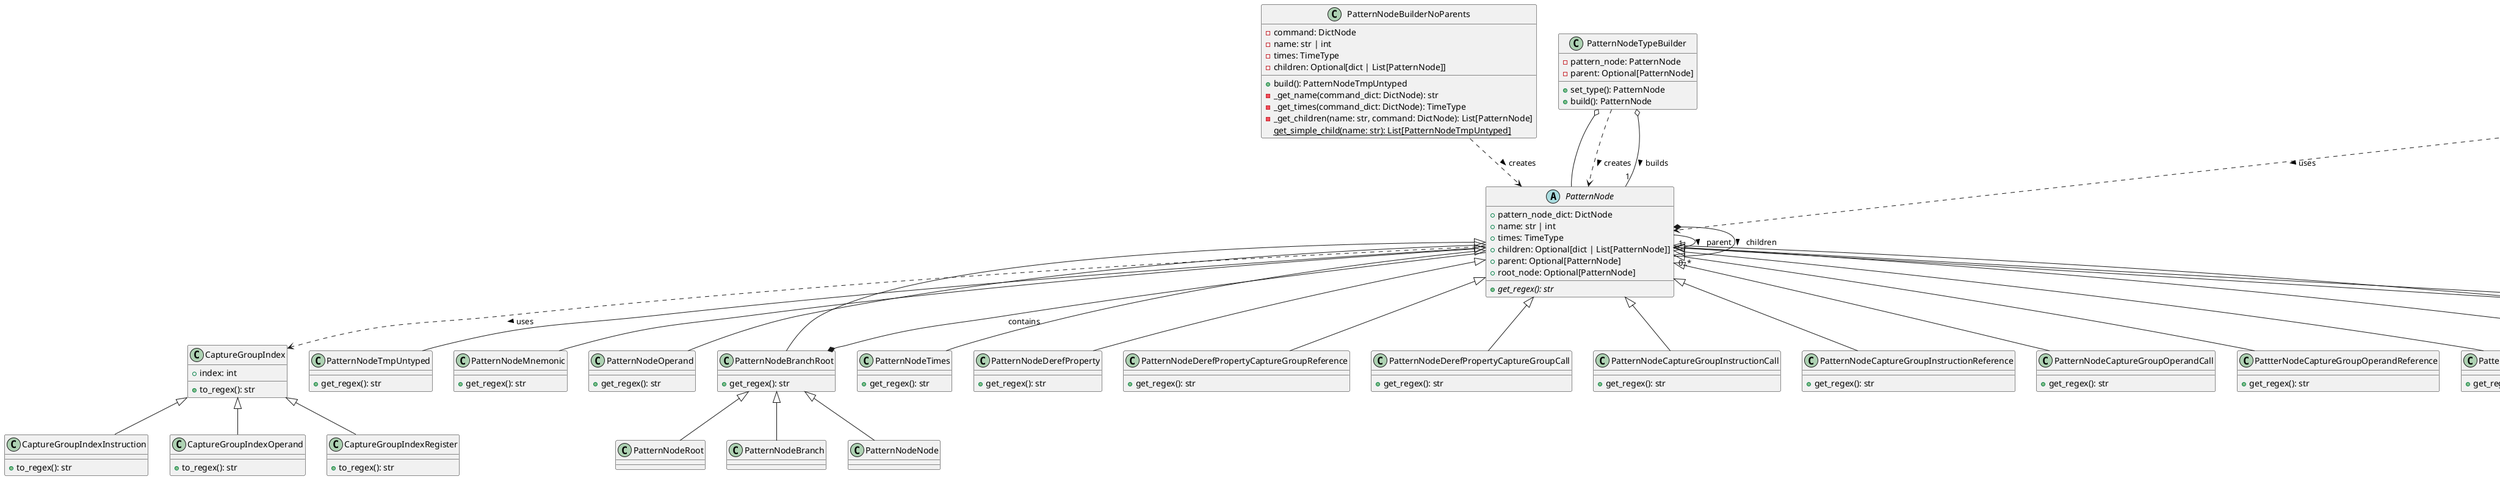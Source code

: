 @startuml regex_module_class_diagram

abstract class File2Regex {
    {static} +load_file(file): Any
    +produce_regex()
    +get_assembly_style(): DisassStyle
}

class Yaml2Regex {
    -loaded_file: Any
    -macros_from_terminal_filepath: Optional[List[str]]
    {static} +load_file(file: str): Any
    +produce_regex(): str
    -_get_pattern(): PatternTree
    -load_macros_from_args(): List[Dict]
    -_generate_rule_tree(patterns: PatternTree): PatternNode
    +get_assembly_style(): DisassStyle
    +get_valid_addr_range(): Optional[ValidAddrRange]
}

class MacroExpander {
    +resolve_all_macros(macros: List[Dict], tree: PatternTree): PatternTree
    -_resolve_macro(macro: MacroTree, tree: PatternTree): PatternTree
    -_macro_has_args(macro: MacroTree): bool
    -_apply_macro_recursively(macro: MacroTree, tree: PatternTree): PatternTree
    -_process_str_tree(tree: str, macro_name: str, macro: MacroTree): PatternTree
    -_process_dict_tree(tree: Dict, macro_name: str, macro: MacroTree): PatternTree
    -_apply_macro_to_tree(node: PatternTree, macro: MacroTree): PatternTree
    -_apply_macro_to_tree_substring(node: str, macro: MacroTree): str
}

class PatternNodeBuilderNoParents {
    -command: DictNode
    -name: str | int
    -times: TimeType
    -children: Optional[dict | List[PatternNode]]
    +build(): PatternNodeTmpUntyped
    -_get_name(command_dict: DictNode): str
    -_get_times(command_dict: DictNode): TimeType
    -_get_children(name: str, command: DictNode): List[PatternNode]
    {static} get_simple_child(name: str): List[PatternNodeTmpUntyped]
}

abstract class PatternNode {
    +pattern_node_dict: DictNode
    +name: str | int
    +times: TimeType
    +children: Optional[dict | List[PatternNode]]
    +parent: Optional[PatternNode]
    +root_node: Optional[PatternNode]
    +{abstract} get_regex(): str
}

class PatternNodeTypeBuilder {
    -pattern_node: PatternNode
    -parent: Optional[PatternNode]
    +set_type(): PatternNode
    +build(): PatternNode
}

class ArgsMappingGenerator {
    +get_args_mapping_dict(tree: PatternTree, args: List[str]): Dict
    -_get_args_mapping(tree: PatternTree, current_arg: str): Generator[Dict, None, None]
    -_yield_key_value_pairs(data: Union[Dict[Any, Any], List[Any]]): Generator[Tuple[Any, Any], None, None]
}

class MacroArgsResolver {
    +resolve(macro: MacroTree, tree: PatternTree): MacroTree
    -_get_macro_mapping_arg_dict(macro: MacroTree, tree: PatternTree): MappingDict
    -_evaluate_args_in_macro(macro: MacroTree, mapping_dict: MappingDict): MacroTree
    -_iter_items_with_path(elems: Union[str, List, Dict], path: Tuple = ()): Generator[Tuple[Tuple, Any], None, None]
    -_replace_item_in_structure(struct: Union[Dict, List], path: Tuple, new_value: Any): None
}

class CaptureGroupIndex {
    +index: int
    +to_regex(): str
}

class CaptureGroupIndexInstruction {
    +to_regex(): str
}

class CaptureGroupIndexOperand {
    +to_regex(): str
}

class CaptureGroupIndexRegister {
    +to_regex(): str
}

class DerefObject {
    +get_regex(): str
}

class DerefObjectBuilder {
    +build(): DerefObject
}

class PatternNodeTmpUntyped {
    +get_regex(): str
}

class PatternNodeMnemonic {
    +get_regex(): str
}

class PatternNodeOperand {
    +get_regex(): str
}

class PatternNodeBranchRoot {
    +get_regex(): str
}

class PatternNodeRoot {
}

class PatternNodeBranch {
}

class PatternNodeNode {
}

class PatternNodeTimes {
    +get_regex(): str
}


class PatternNodeDerefProperty {
    +get_regex(): str
}

class PatternNodeDeref {
    +get_regex(): str
}

class PatternNodeDerefPropertyCaptureGroupReference {
    +get_regex(): str
}
class PatternNodeDerefPropertyCaptureGroupCall {
    +get_regex(): str
}

class PatternNodeCaptureGroupInstructionCall {
    +get_regex(): str
}

class PatternNodeCaptureGroupInstructionReference {
    +get_regex(): str
}

class PatternNodeCaptureGroupOperandCall {
    +get_regex(): str
}

class PattterNodeCaptureGroupOperandReference {
    +get_regex(): str
}

class PatternNodeCaptureGroupRegisterReferenceGenreg {
    +get_regex(): str
}

class PatternNodeCaptureGroupRegisterReferenceIndreg {
    +get_regex(): str
}

class PatternNodeCaptureGroupRegisterReferenceStackreg {
    +get_regex(): str
}

class PatternNodeCaptureGroupRegisterReferenceBasereg {
    +get_regex(): str
}

PatternNode <|-- PatternNodeCaptureGroupInstructionCall
PatternNode <|-- PatternNodeCaptureGroupInstructionReference
PatternNode <|-- PatternNodeCaptureGroupOperandCall
PatternNode <|-- PattterNodeCaptureGroupOperandReference
PatternNode <|-- PatternNodeCaptureGroupRegisterReferenceGenreg
PatternNode <|-- PatternNodeCaptureGroupRegisterReferenceIndreg
PatternNode <|-- PatternNodeCaptureGroupRegisterReferenceStackreg
PatternNode <|-- PatternNodeCaptureGroupRegisterReferenceBasereg



Yaml2Regex --|> File2Regex
PatternNodeTypeBuilder o-- PatternNode
MacroExpander ..> PatternTree : uses >
PatternNodeBuilderNoParents ..> PatternNode : creates >
PatternNodeTypeBuilder ..> PatternNode : creates >

PatternNode <|-- PatternNodeTmpUntyped
PatternNode <|-- PatternNodeMnemonic
PatternNode <|-- PatternNodeOperand
PatternNode <|-- PatternNodeBranchRoot
PatternNodeBranchRoot <|-- PatternNodeRoot
PatternNodeBranchRoot <|-- PatternNodeBranch
PatternNodeBranchRoot <|-- PatternNodeNode
PatternNode <|-- PatternNodeTimes

PatternNodeBranchRoot *-- PatternNode : contains
PatternNodeTypeBuilder o-- "1" PatternNode : builds >
ArgsMappingGenerator ..> PatternTree : uses >
MacroArgsResolver ..> MacroTree : uses >
CaptureGroupIndex <|-- CaptureGroupIndexInstruction
CaptureGroupIndex <|-- CaptureGroupIndexOperand
CaptureGroupIndex <|-- CaptureGroupIndexRegister

DerefObjectBuilder ..> DerefObject : builds >
DerefObjectBuilder ..> PatternNode : uses >

PatternNode -- "1" PatternNode : parent >
PatternNode *-- "0..*" PatternNode : children >

PatternNode ..> CaptureGroupIndex : uses >

PatternNode <|-- PatternNodeDerefProperty
PatternNode <|-- PatternNodeDeref
PatternNode <|-- PatternNodeDerefPropertyCaptureGroupReference
PatternNode <|-- PatternNodeDerefPropertyCaptureGroupCall

PatternNodeDeref  .> DerefObject : uses >




@enduml
